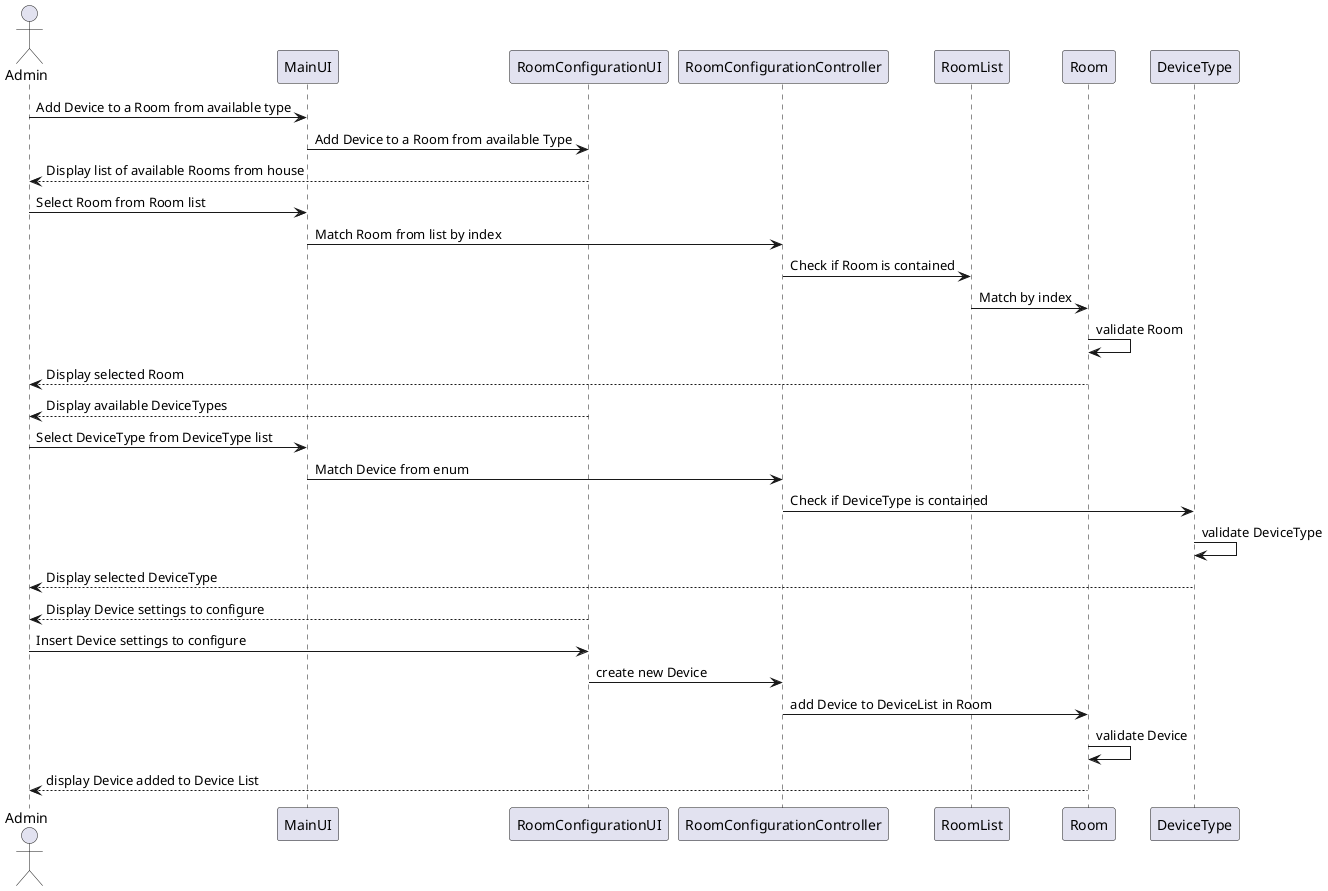 @startuml
actor Admin
Admin -> MainUI: Add Device to a Room from available type
MainUI -> RoomConfigurationUI: Add Device to a Room from available Type
RoomConfigurationUI --> Admin: Display list of available Rooms from house
Admin -> MainUI: Select Room from Room list
MainUI -> RoomConfigurationController: Match Room from list by index
RoomConfigurationController -> RoomList: Check if Room is contained
RoomList -> Room: Match by index
Room -> Room: validate Room
Room --> Admin: Display selected Room
RoomConfigurationUI --> Admin: Display available DeviceTypes
Admin -> MainUI: Select DeviceType from DeviceType list
MainUI -> RoomConfigurationController: Match Device from enum
RoomConfigurationController -> DeviceType: Check if DeviceType is contained
DeviceType -> DeviceType: validate DeviceType
DeviceType --> Admin: Display selected DeviceType
RoomConfigurationUI --> Admin: Display Device settings to configure
Admin-> RoomConfigurationUI: Insert Device settings to configure
RoomConfigurationUI -> RoomConfigurationController: create new Device
RoomConfigurationController -> Room: add Device to DeviceList in Room
Room -> Room: validate Device
Room--> Admin: display Device added to Device List



@endumlΩ